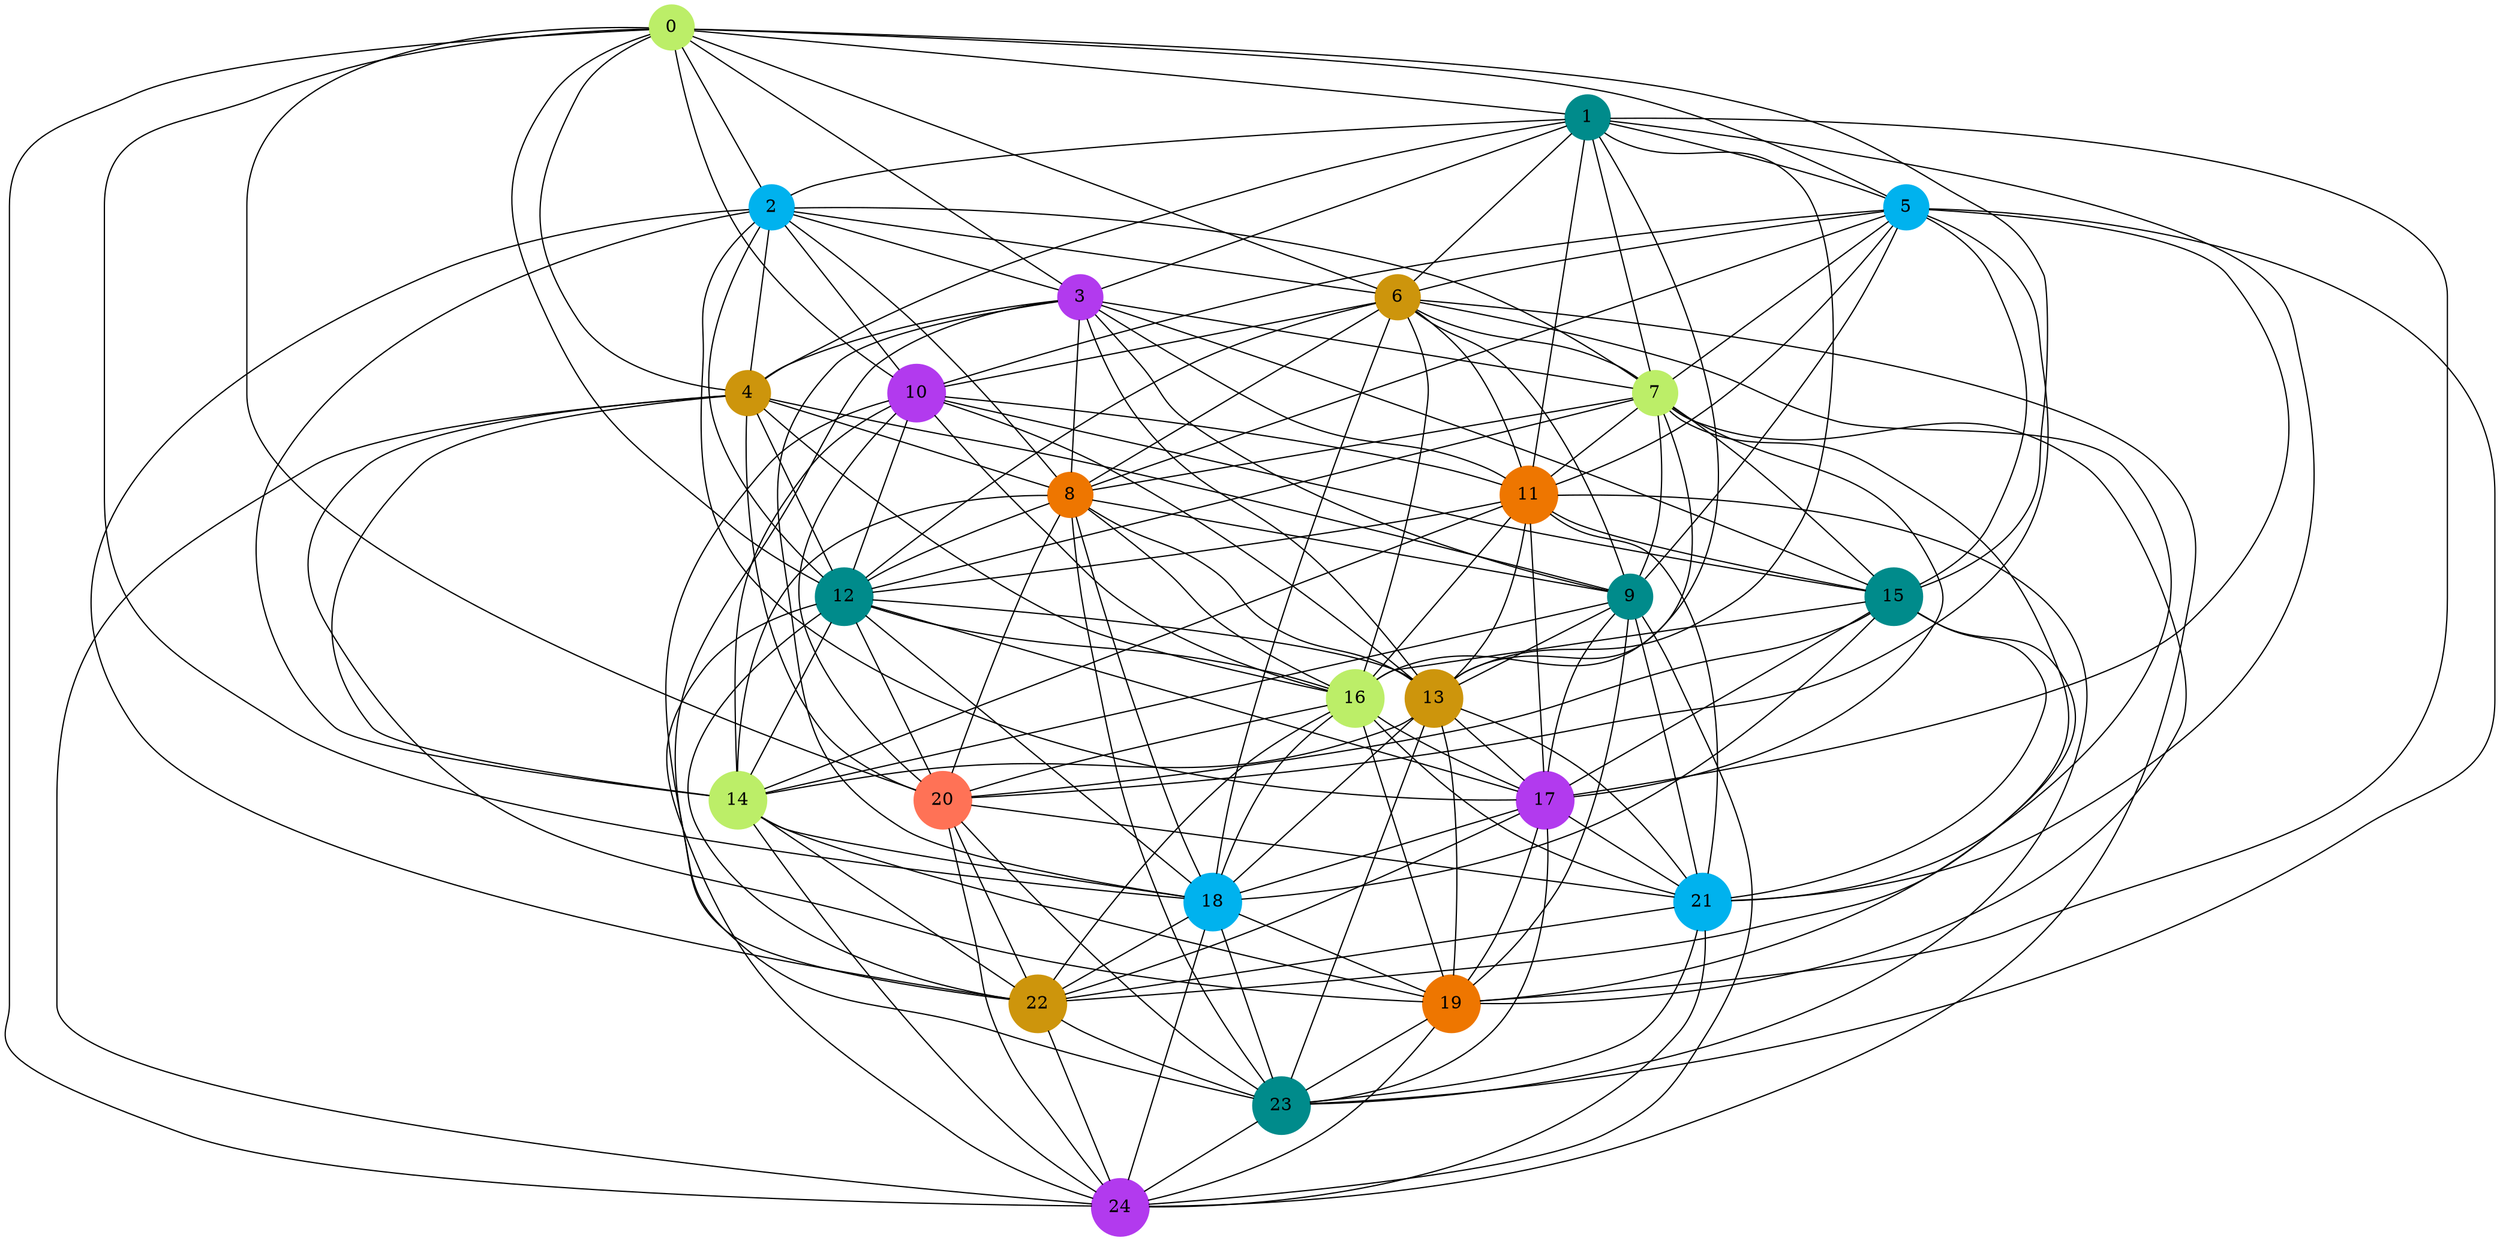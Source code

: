 graph G {
0 [shape=circle, style=filled, color= darkolivegreen2];
0 -- 6;
0 -- 12;
0 -- 18;
0 -- 24;
0 -- 1;
0 -- 2;
0 -- 3;
0 -- 4;
0 -- 5;
0 -- 10;
0 -- 15;
0 -- 20;
1 [shape=circle, style=filled, color= cyan4];
1 -- 7;
1 -- 13;
1 -- 19;
1 -- 5;
1 -- 2;
1 -- 3;
1 -- 4;
1 -- 6;
1 -- 11;
1 -- 16;
1 -- 21;
2 [shape=circle, style=filled, color= deepskyblue2];
2 -- 8;
2 -- 14;
2 -- 6;
2 -- 10;
2 -- 3;
2 -- 4;
2 -- 7;
2 -- 12;
2 -- 17;
2 -- 22;
3 [shape=circle, style=filled, color= darkorchid2];
3 -- 9;
3 -- 7;
3 -- 11;
3 -- 15;
3 -- 4;
3 -- 8;
3 -- 13;
3 -- 18;
3 -- 23;
4 [shape=circle, style=filled, color= darkgoldenrod3];
4 -- 8;
4 -- 12;
4 -- 16;
4 -- 20;
4 -- 9;
4 -- 14;
4 -- 19;
4 -- 24;
5 [shape=circle, style=filled, color= deepskyblue2];
5 -- 11;
5 -- 17;
5 -- 23;
5 -- 6;
5 -- 7;
5 -- 8;
5 -- 9;
5 -- 10;
5 -- 15;
5 -- 20;
6 [shape=circle, style=filled, color= darkgoldenrod3];
6 -- 12;
6 -- 18;
6 -- 24;
6 -- 10;
6 -- 7;
6 -- 8;
6 -- 9;
6 -- 11;
6 -- 16;
6 -- 21;
7 [shape=circle, style=filled, color= darkolivegreen2];
7 -- 13;
7 -- 19;
7 -- 11;
7 -- 15;
7 -- 8;
7 -- 9;
7 -- 12;
7 -- 17;
7 -- 22;
8 [shape=circle, style=filled, color= darkorange2];
8 -- 14;
8 -- 12;
8 -- 16;
8 -- 20;
8 -- 9;
8 -- 13;
8 -- 18;
8 -- 23;
9 [shape=circle, style=filled, color= cyan4];
9 -- 13;
9 -- 17;
9 -- 21;
9 -- 14;
9 -- 19;
9 -- 24;
10 [shape=circle, style=filled, color= darkorchid2];
10 -- 16;
10 -- 22;
10 -- 11;
10 -- 12;
10 -- 13;
10 -- 14;
10 -- 15;
10 -- 20;
11 [shape=circle, style=filled, color= darkorange2];
11 -- 17;
11 -- 23;
11 -- 15;
11 -- 12;
11 -- 13;
11 -- 14;
11 -- 16;
11 -- 21;
12 [shape=circle, style=filled, color= cyan4];
12 -- 18;
12 -- 24;
12 -- 16;
12 -- 20;
12 -- 13;
12 -- 14;
12 -- 17;
12 -- 22;
13 [shape=circle, style=filled, color= darkgoldenrod3];
13 -- 19;
13 -- 17;
13 -- 21;
13 -- 14;
13 -- 18;
13 -- 23;
14 [shape=circle, style=filled, color= darkolivegreen2];
14 -- 18;
14 -- 22;
14 -- 19;
14 -- 24;
15 [shape=circle, style=filled, color= cyan4];
15 -- 21;
15 -- 16;
15 -- 17;
15 -- 18;
15 -- 19;
15 -- 20;
16 [shape=circle, style=filled, color= darkolivegreen2];
16 -- 22;
16 -- 20;
16 -- 17;
16 -- 18;
16 -- 19;
16 -- 21;
17 [shape=circle, style=filled, color= darkorchid2];
17 -- 23;
17 -- 21;
17 -- 18;
17 -- 19;
17 -- 22;
18 [shape=circle, style=filled, color= deepskyblue2];
18 -- 24;
18 -- 22;
18 -- 19;
18 -- 23;
19 [shape=circle, style=filled, color= darkorange2];
19 -- 23;
19 -- 24;
20 [shape=circle, style=filled, color= coral1];
20 -- 21;
20 -- 22;
20 -- 23;
20 -- 24;
21 [shape=circle, style=filled, color= deepskyblue2];
21 -- 22;
21 -- 23;
21 -- 24;
22 [shape=circle, style=filled, color= darkgoldenrod3];
22 -- 23;
22 -- 24;
23 [shape=circle, style=filled, color= cyan4];
23 -- 24;
24 [shape=circle, style=filled, color= darkorchid2];
}